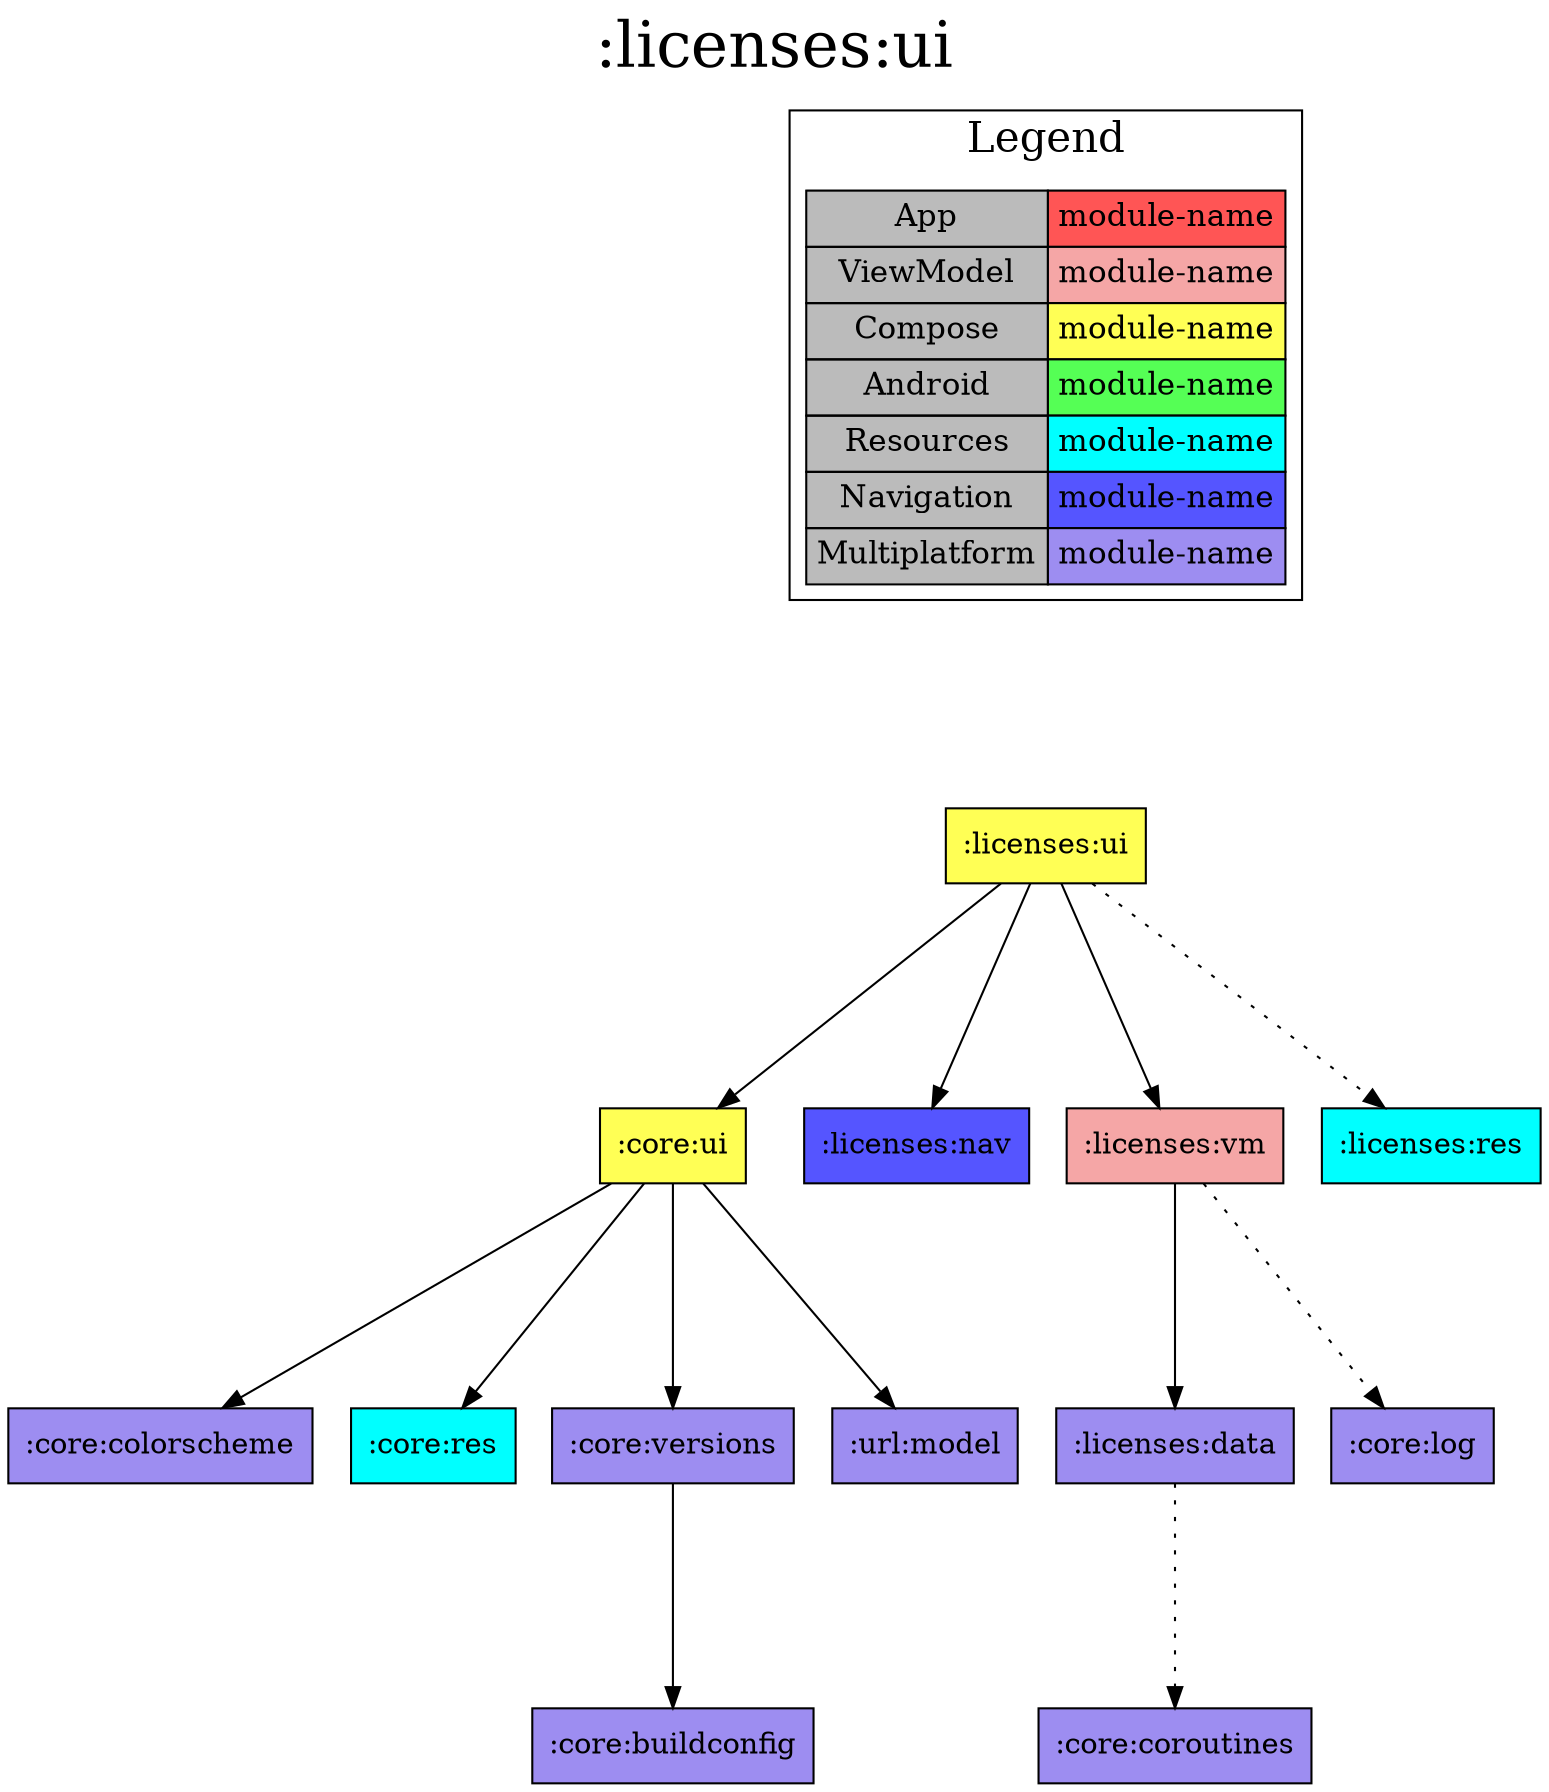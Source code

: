 digraph {
edge ["dir"="forward"]
graph ["dpi"="100","label"=":licenses:ui","labelloc"="t","fontsize"="30","ranksep"="1.5","rankdir"="TB"]
node ["style"="filled"]
":licenses:ui" ["fillcolor"="#FFFF55","shape"="box"]
":core:ui" ["fillcolor"="#FFFF55","shape"="box"]
":core:colorscheme" ["fillcolor"="#9D8DF1","shape"="box"]
":core:res" ["fillcolor"="#00FFFF","shape"="box"]
":core:versions" ["fillcolor"="#9D8DF1","shape"="box"]
":core:buildconfig" ["fillcolor"="#9D8DF1","shape"="box"]
":url:model" ["fillcolor"="#9D8DF1","shape"="box"]
":licenses:nav" ["fillcolor"="#5555FF","shape"="box"]
":licenses:vm" ["fillcolor"="#F5A6A6","shape"="box"]
":licenses:data" ["fillcolor"="#9D8DF1","shape"="box"]
":core:coroutines" ["fillcolor"="#9D8DF1","shape"="box"]
":core:log" ["fillcolor"="#9D8DF1","shape"="box"]
":licenses:res" ["fillcolor"="#00FFFF","shape"="box"]
{
edge ["dir"="none"]
graph ["rank"="same"]
}
":licenses:ui" -> ":core:ui"
":licenses:ui" -> ":licenses:nav"
":licenses:ui" -> ":licenses:vm"
":licenses:ui" -> ":licenses:res" ["style"="dotted"]
":core:ui" -> ":core:colorscheme"
":core:ui" -> ":core:res"
":core:ui" -> ":core:versions"
":core:ui" -> ":url:model"
":core:versions" -> ":core:buildconfig"
":licenses:vm" -> ":licenses:data"
":licenses:vm" -> ":core:log" ["style"="dotted"]
":licenses:data" -> ":core:coroutines" ["style"="dotted"]
subgraph "cluster_legend" {
edge ["dir"="none"]
graph ["label"="Legend","fontsize"="20"]
"Legend" ["style"="filled","fillcolor"="#bbbbbb","shape"="none","margin"="0","fontsize"="15","label"=<
<TABLE BORDER="0" CELLBORDER="1" CELLSPACING="0" CELLPADDING="4">
<TR><TD>App</TD><TD BGCOLOR="#FF5555">module-name</TD></TR>
<TR><TD>ViewModel</TD><TD BGCOLOR="#F5A6A6">module-name</TD></TR>
<TR><TD>Compose</TD><TD BGCOLOR="#FFFF55">module-name</TD></TR>
<TR><TD>Android</TD><TD BGCOLOR="#55FF55">module-name</TD></TR>
<TR><TD>Resources</TD><TD BGCOLOR="#00FFFF">module-name</TD></TR>
<TR><TD>Navigation</TD><TD BGCOLOR="#5555FF">module-name</TD></TR>
<TR><TD>Multiplatform</TD><TD BGCOLOR="#9D8DF1">module-name</TD></TR>
</TABLE>
>]
} -> ":licenses:ui" ["style"="invis"]
}